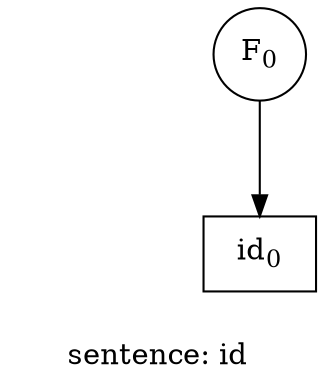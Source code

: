 digraph {
label="sentence: id "
node [shape=circle];
compound=true;
rank1 [style = invis];
{
rank = same;
node [shape=box];
rank1 
 -> "1366271612752_1"
 [style = invis];
}
"1366272553488_1"[label = <F<SUB>0</SUB>>];
"1366272553488_1" -> "1366271612752_1"
"1366271612752_1"[label = <id<SUB>0</SUB>>];
}
